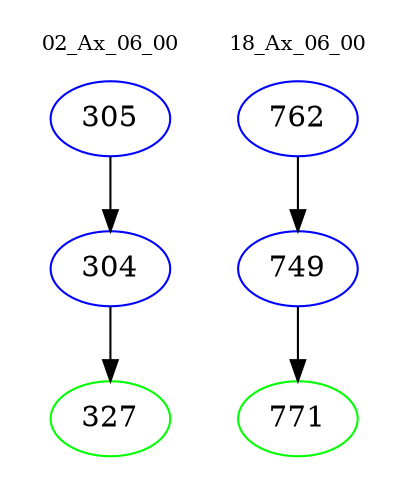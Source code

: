 digraph{
subgraph cluster_0 {
color = white
label = "02_Ax_06_00";
fontsize=10;
T0_305 [label="305", color="blue"]
T0_305 -> T0_304 [color="black"]
T0_304 [label="304", color="blue"]
T0_304 -> T0_327 [color="black"]
T0_327 [label="327", color="green"]
}
subgraph cluster_1 {
color = white
label = "18_Ax_06_00";
fontsize=10;
T1_762 [label="762", color="blue"]
T1_762 -> T1_749 [color="black"]
T1_749 [label="749", color="blue"]
T1_749 -> T1_771 [color="black"]
T1_771 [label="771", color="green"]
}
}
